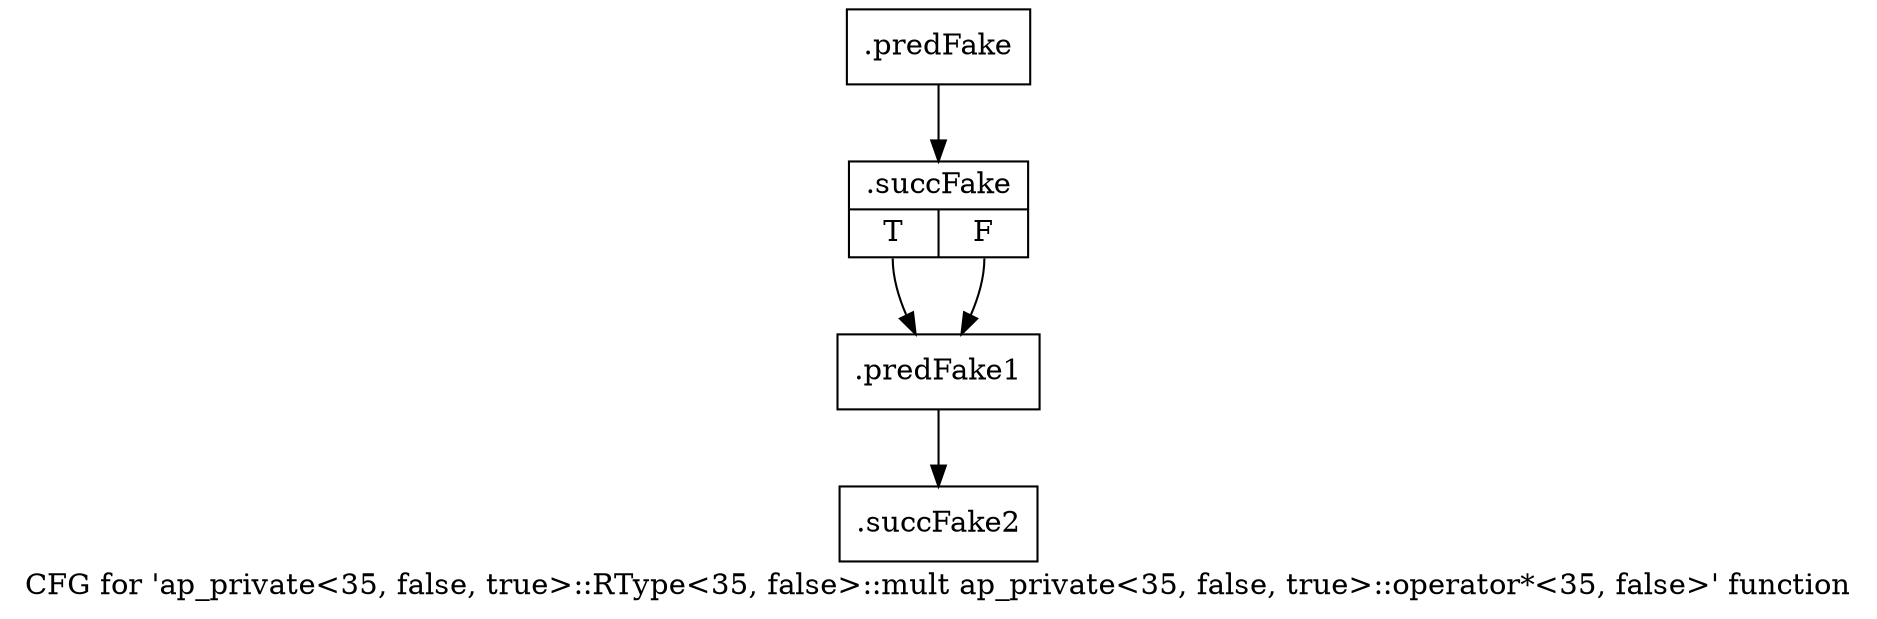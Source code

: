 digraph "CFG for 'ap_private\<35, false, true\>::RType\<35, false\>::mult ap_private\<35, false, true\>::operator*\<35, false\>' function" {
	label="CFG for 'ap_private\<35, false, true\>::RType\<35, false\>::mult ap_private\<35, false, true\>::operator*\<35, false\>' function";

	Node0x5d64e40 [shape=record,filename="",linenumber="",label="{.predFake}"];
	Node0x5d64e40 -> Node0x627f1b0[ callList="" memoryops="" filename="/mnt/xilinx/Vitis_HLS/2021.2/include/etc/ap_private.h" execusionnum="10"];
	Node0x627f1b0 [shape=record,filename="/mnt/xilinx/Vitis_HLS/2021.2/include/etc/ap_private.h",linenumber="2076",label="{.succFake|{<s0>T|<s1>F}}"];
	Node0x627f1b0:s0 -> Node0x5d65600;
	Node0x627f1b0:s1 -> Node0x5d65600[ callList="" memoryops="" filename="/mnt/xilinx/Vitis_HLS/2021.2/include/etc/ap_private.h" execusionnum="10"];
	Node0x5d65600 [shape=record,filename="/mnt/xilinx/Vitis_HLS/2021.2/include/etc/ap_private.h",linenumber="2077",label="{.predFake1}"];
	Node0x5d65600 -> Node0x627f400[ callList="" memoryops="" filename="/mnt/xilinx/Vitis_HLS/2021.2/include/etc/ap_private.h" execusionnum="20"];
	Node0x627f400 [shape=record,filename="/mnt/xilinx/Vitis_HLS/2021.2/include/etc/ap_private.h",linenumber="2077",label="{.succFake2}"];
}
